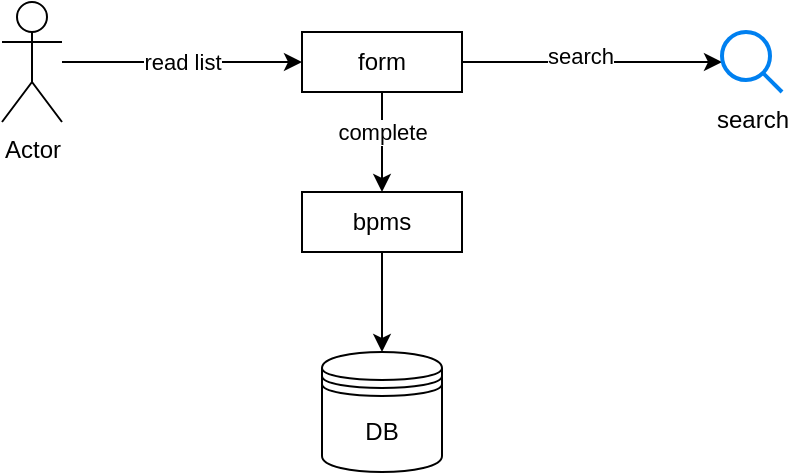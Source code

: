 <mxfile version="14.6.11" type="github">
  <diagram id="CLktbs6xwie9vSDFRwdq" name="Page-1">
    <mxGraphModel dx="946" dy="742" grid="1" gridSize="10" guides="1" tooltips="1" connect="1" arrows="1" fold="1" page="1" pageScale="1" pageWidth="827" pageHeight="1169" math="0" shadow="0">
      <root>
        <mxCell id="0" />
        <mxCell id="1" parent="0" />
        <mxCell id="h5Q3BCVjslvK7VpwUPa6-12" style="edgeStyle=orthogonalEdgeStyle;rounded=0;orthogonalLoop=1;jettySize=auto;html=1;" edge="1" parent="1" source="h5Q3BCVjslvK7VpwUPa6-3" target="h5Q3BCVjslvK7VpwUPa6-10">
          <mxGeometry relative="1" as="geometry" />
        </mxCell>
        <mxCell id="h5Q3BCVjslvK7VpwUPa6-18" value="search" style="edgeLabel;html=1;align=center;verticalAlign=middle;resizable=0;points=[];" vertex="1" connectable="0" parent="h5Q3BCVjslvK7VpwUPa6-12">
          <mxGeometry x="-0.092" y="3" relative="1" as="geometry">
            <mxPoint as="offset" />
          </mxGeometry>
        </mxCell>
        <mxCell id="h5Q3BCVjslvK7VpwUPa6-15" style="edgeStyle=orthogonalEdgeStyle;rounded=0;orthogonalLoop=1;jettySize=auto;html=1;entryX=0.5;entryY=0;entryDx=0;entryDy=0;" edge="1" parent="1" source="h5Q3BCVjslvK7VpwUPa6-3" target="h5Q3BCVjslvK7VpwUPa6-14">
          <mxGeometry relative="1" as="geometry" />
        </mxCell>
        <mxCell id="h5Q3BCVjslvK7VpwUPa6-21" value="complete" style="edgeLabel;html=1;align=center;verticalAlign=middle;resizable=0;points=[];" vertex="1" connectable="0" parent="h5Q3BCVjslvK7VpwUPa6-15">
          <mxGeometry x="-0.48" y="2" relative="1" as="geometry">
            <mxPoint x="-2" y="7" as="offset" />
          </mxGeometry>
        </mxCell>
        <mxCell id="h5Q3BCVjslvK7VpwUPa6-3" value="form" style="rounded=0;whiteSpace=wrap;html=1;" vertex="1" parent="1">
          <mxGeometry x="230" y="140" width="80" height="30" as="geometry" />
        </mxCell>
        <mxCell id="h5Q3BCVjslvK7VpwUPa6-4" value="DB" style="shape=datastore;whiteSpace=wrap;html=1;" vertex="1" parent="1">
          <mxGeometry x="240" y="300" width="60" height="60" as="geometry" />
        </mxCell>
        <mxCell id="h5Q3BCVjslvK7VpwUPa6-5" value="read list" style="edgeStyle=orthogonalEdgeStyle;rounded=0;orthogonalLoop=1;jettySize=auto;html=1;entryX=0;entryY=0.5;entryDx=0;entryDy=0;" edge="1" parent="1" source="h5Q3BCVjslvK7VpwUPa6-6" target="h5Q3BCVjslvK7VpwUPa6-3">
          <mxGeometry relative="1" as="geometry" />
        </mxCell>
        <mxCell id="h5Q3BCVjslvK7VpwUPa6-6" value="Actor" style="shape=umlActor;verticalLabelPosition=bottom;verticalAlign=top;html=1;outlineConnect=0;" vertex="1" parent="1">
          <mxGeometry x="80" y="125" width="30" height="60" as="geometry" />
        </mxCell>
        <mxCell id="h5Q3BCVjslvK7VpwUPa6-10" value="search" style="html=1;verticalLabelPosition=bottom;align=center;labelBackgroundColor=#ffffff;verticalAlign=top;strokeWidth=2;strokeColor=#0080F0;shadow=0;dashed=0;shape=mxgraph.ios7.icons.looking_glass;" vertex="1" parent="1">
          <mxGeometry x="440" y="140" width="30" height="30" as="geometry" />
        </mxCell>
        <mxCell id="h5Q3BCVjslvK7VpwUPa6-17" style="edgeStyle=orthogonalEdgeStyle;rounded=0;orthogonalLoop=1;jettySize=auto;html=1;" edge="1" parent="1" source="h5Q3BCVjslvK7VpwUPa6-14" target="h5Q3BCVjslvK7VpwUPa6-4">
          <mxGeometry relative="1" as="geometry" />
        </mxCell>
        <mxCell id="h5Q3BCVjslvK7VpwUPa6-14" value="bpms" style="rounded=0;whiteSpace=wrap;html=1;" vertex="1" parent="1">
          <mxGeometry x="230" y="220" width="80" height="30" as="geometry" />
        </mxCell>
      </root>
    </mxGraphModel>
  </diagram>
</mxfile>
